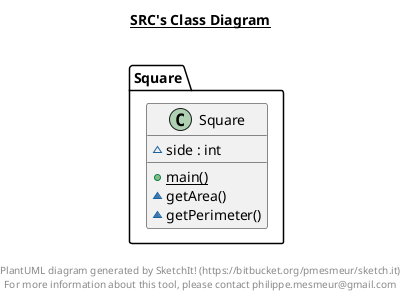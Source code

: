 @startuml

title __SRC's Class Diagram__\n

  namespace Square {
    class Square {
        ~ side : int
        {static} + main()
        ~ getArea()
        ~ getPerimeter()
    }
  }

right footer

PlantUML diagram generated by SketchIt! (https://bitbucket.org/pmesmeur/sketch.it)
For more information about this tool, please contact philippe.mesmeur@gmail.com
endfooter

@enduml
